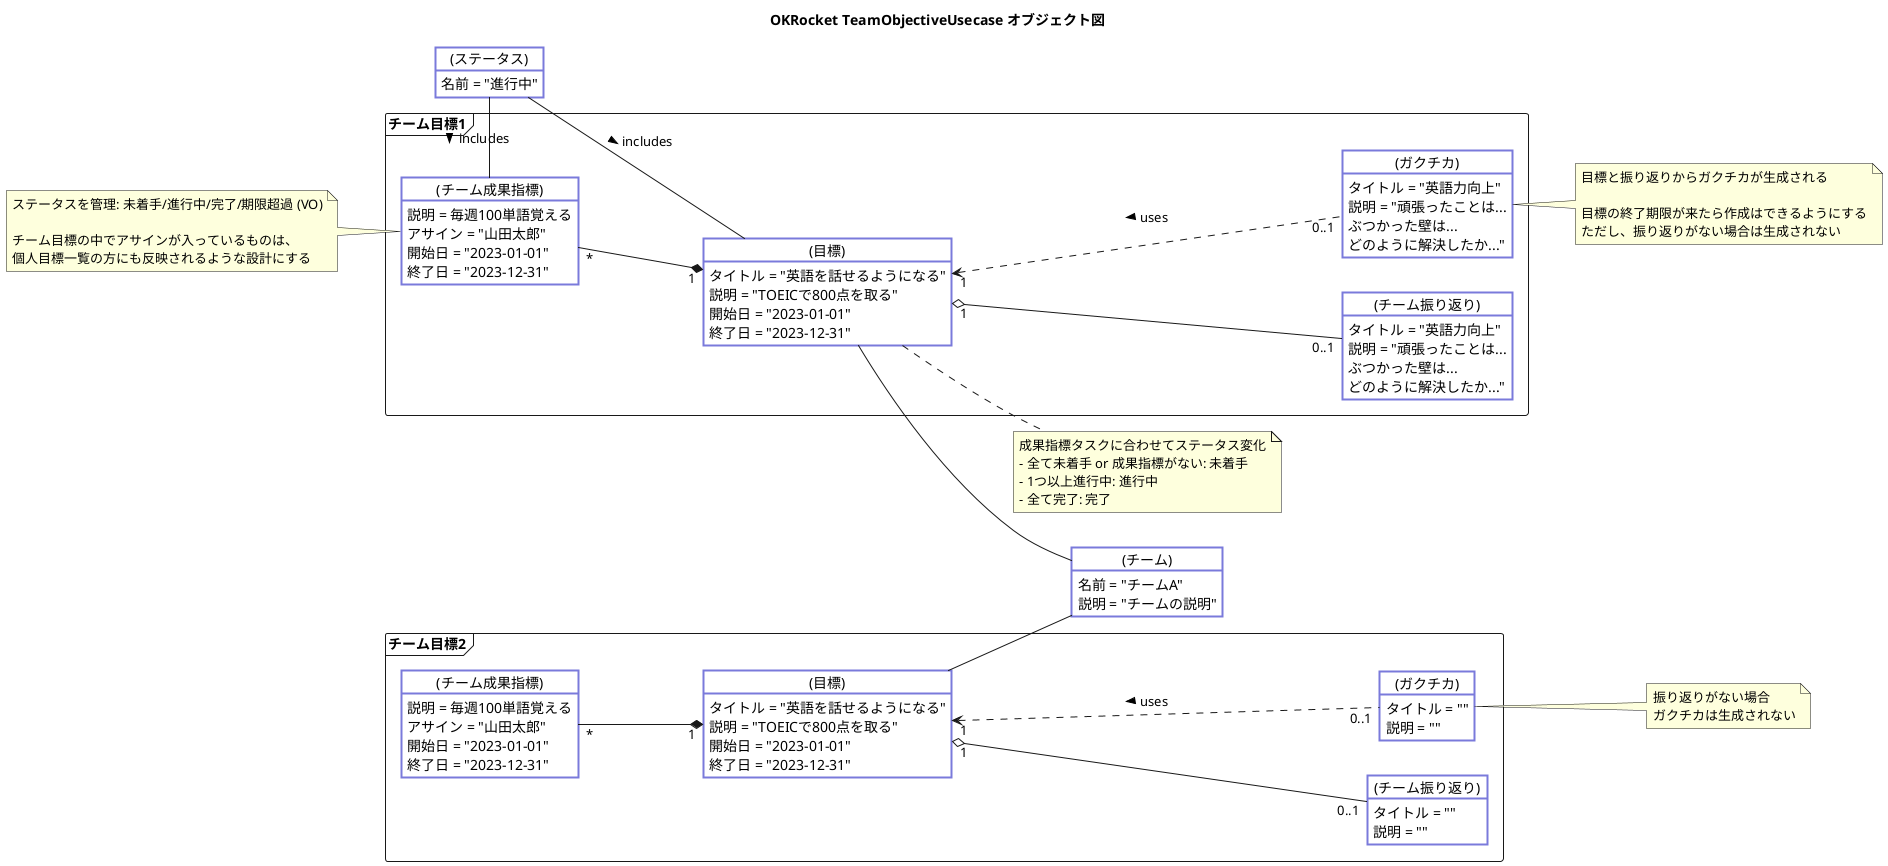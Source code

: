 @startuml
title OKRocket TeamObjectiveUsecase オブジェクト図

left to right direction

skinparam object {
  BackgroundColor #ffffff
  BorderColor #7a7adb
  FontColor #000000
  BorderThickness 2
}

object "(チーム)" as Team {
  名前 = "チームA"
  説明 = "チームの説明"
}

frame "チーム目標1" as ObjectiveFrame1 {
  object "(目標)" as Objective1 {
    タイトル = "英語を話せるようになる"
    説明 = "TOEICで800点を取る"
    開始日 = "2023-01-01"
    終了日 = "2023-12-31"
  }

  object "(チーム振り返り)" as Reflection1 {
    タイトル = "英語力向上"
    説明 = "頑張ったことは...\nぶつかった壁は...\nどのように解決したか..."
  }

  object "(ガクチカ)" as Gakutika1 {
    タイトル = "英語力向上"
    説明 = "頑張ったことは...\nぶつかった壁は...\nどのように解決したか..."
  }

  object "(チーム成果指標)" as KeyResult1 {
    説明 = 毎週100単語覚える
    アサイン = "山田太郎"
    開始日 = "2023-01-01"
    終了日 = "2023-12-31"
  }
}

frame "チーム目標2" as ObjectiveFrame2 {
  object "(目標)" as Objective2 {
    タイトル = "英語を話せるようになる"
    説明 = "TOEICで800点を取る"
    開始日 = "2023-01-01"
    終了日 = "2023-12-31"
  }

  object "(チーム振り返り)" as Reflection2 {
    タイトル = ""
    説明 = ""
  }

  object "(ガクチカ)" as Gakutika2 {
    タイトル = ""
    説明 = ""
  }

  object "(チーム成果指標)" as KeyResult2 {
    説明 = 毎週100単語覚える
    アサイン = "山田太郎"
    開始日 = "2023-01-01"
    終了日 = "2023-12-31"
  }
}


object "(ステータス)" as Status {
  名前 = "進行中"
}
Status - KeyResult1 : includes >
note left of KeyResult1
  ステータスを管理: 未着手/進行中/完了/期限超過 (VO)

  チーム目標の中でアサインが入っているものは、
  個人目標一覧の方にも反映されるような設計にする
end note



Status - Objective1 : includes >
note right of Objective1
  成果指標タスクに合わせてステータス変化
  - 全て未着手 or 成果指標がない: 未着手
  - 1つ以上進行中: 進行中
  - 全て完了: 完了
end note

Objective1 -down- Team
Objective2 -down- Team

Objective1 "1" *-up- "*"  KeyResult1
Objective1 "1" o---"0..1" Reflection1
Objective1 "1" <..."0..1" Gakutika1 : uses <
note right of Gakutika1
  目標と振り返りからガクチカが生成される

  目標の終了期限が来たら作成はできるようにする
  ただし、振り返りがない場合は生成されない
end note

Objective2 "1" *-up- "*"  KeyResult2
Objective2 "1" o---"0..1" Reflection2
Objective2 "1" <..."0..1" Gakutika2 : uses <
note right of Gakutika2
  振り返りがない場合
  ガクチカは生成されない
end note

@enduml
